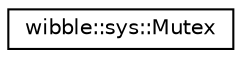 digraph G
{
  edge [fontname="Helvetica",fontsize="10",labelfontname="Helvetica",labelfontsize="10"];
  node [fontname="Helvetica",fontsize="10",shape=record];
  rankdir="LR";
  Node1 [label="wibble::sys::Mutex",height=0.2,width=0.4,color="black", fillcolor="white", style="filled",URL="$classwibble_1_1sys_1_1Mutex.html",tooltip="pthread mutex wrapper; WARNING: the class allows copying and assignment, but this is not always safe..."];
}
